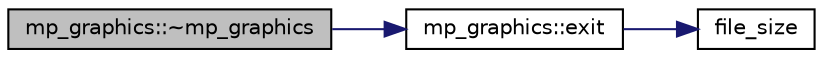digraph "mp_graphics::~mp_graphics"
{
  edge [fontname="Helvetica",fontsize="10",labelfontname="Helvetica",labelfontsize="10"];
  node [fontname="Helvetica",fontsize="10",shape=record];
  rankdir="LR";
  Node8 [label="mp_graphics::~mp_graphics",height=0.2,width=0.4,color="black", fillcolor="grey75", style="filled", fontcolor="black"];
  Node8 -> Node9 [color="midnightblue",fontsize="10",style="solid",fontname="Helvetica"];
  Node9 [label="mp_graphics::exit",height=0.2,width=0.4,color="black", fillcolor="white", style="filled",URL="$da/d2c/classmp__graphics.html#a7edc9d2511b80f80e0711b6723ef9682"];
  Node9 -> Node10 [color="midnightblue",fontsize="10",style="solid",fontname="Helvetica"];
  Node10 [label="file_size",height=0.2,width=0.4,color="black", fillcolor="white", style="filled",URL="$df/dbf/sajeeb_8_c.html#a5c37cf5785204b6e9adf647dc14d0e50"];
}
